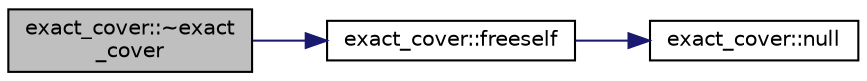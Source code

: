 digraph "exact_cover::~exact_cover"
{
  edge [fontname="Helvetica",fontsize="10",labelfontname="Helvetica",labelfontsize="10"];
  node [fontname="Helvetica",fontsize="10",shape=record];
  rankdir="LR";
  Node3 [label="exact_cover::~exact\l_cover",height=0.2,width=0.4,color="black", fillcolor="grey75", style="filled", fontcolor="black"];
  Node3 -> Node4 [color="midnightblue",fontsize="10",style="solid",fontname="Helvetica"];
  Node4 [label="exact_cover::freeself",height=0.2,width=0.4,color="black", fillcolor="white", style="filled",URL="$df/d94/classexact__cover.html#ab3fdbad938ba36644e262b620fca8def"];
  Node4 -> Node5 [color="midnightblue",fontsize="10",style="solid",fontname="Helvetica"];
  Node5 [label="exact_cover::null",height=0.2,width=0.4,color="black", fillcolor="white", style="filled",URL="$df/d94/classexact__cover.html#a88180f7d6fc5c4ac81b9b60f381dd39f"];
}
